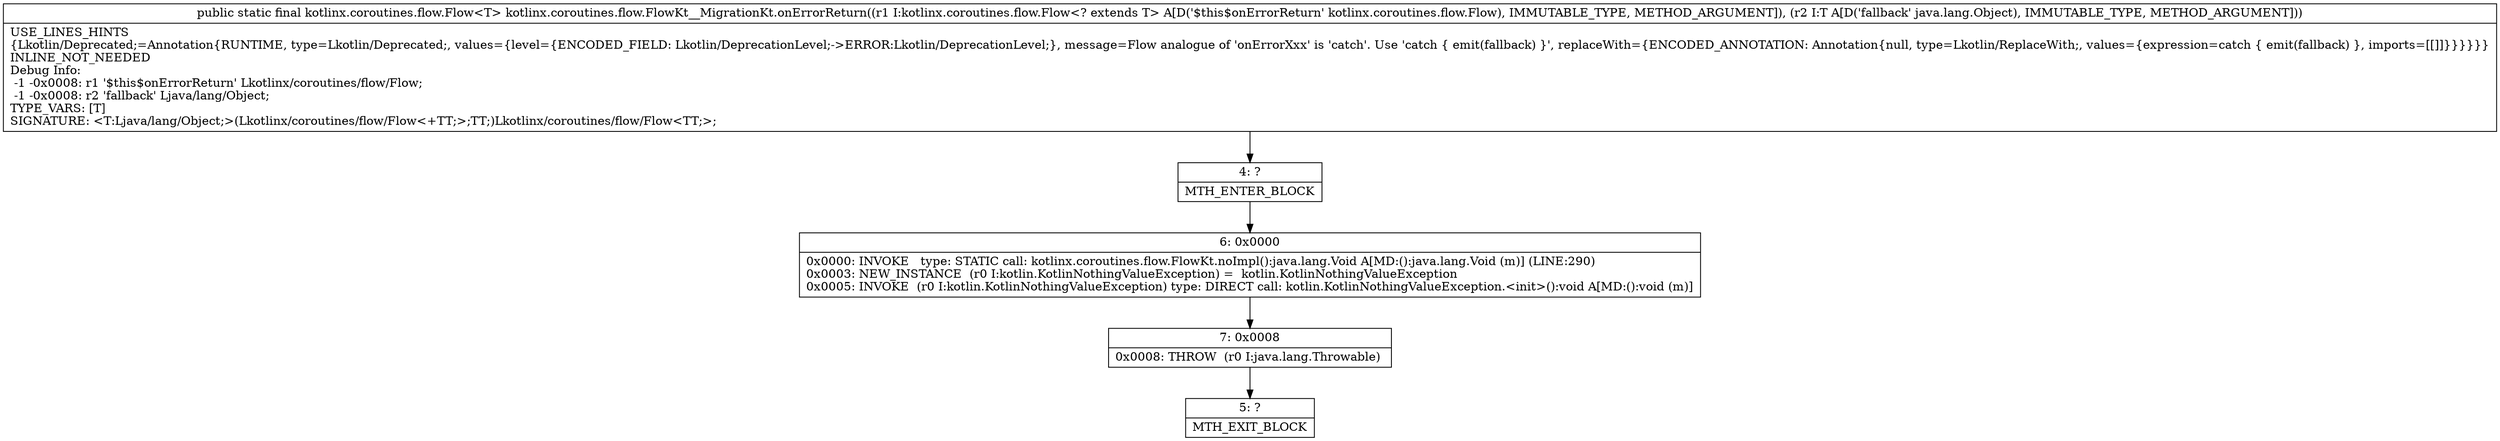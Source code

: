 digraph "CFG forkotlinx.coroutines.flow.FlowKt__MigrationKt.onErrorReturn(Lkotlinx\/coroutines\/flow\/Flow;Ljava\/lang\/Object;)Lkotlinx\/coroutines\/flow\/Flow;" {
Node_4 [shape=record,label="{4\:\ ?|MTH_ENTER_BLOCK\l}"];
Node_6 [shape=record,label="{6\:\ 0x0000|0x0000: INVOKE   type: STATIC call: kotlinx.coroutines.flow.FlowKt.noImpl():java.lang.Void A[MD:():java.lang.Void (m)] (LINE:290)\l0x0003: NEW_INSTANCE  (r0 I:kotlin.KotlinNothingValueException) =  kotlin.KotlinNothingValueException \l0x0005: INVOKE  (r0 I:kotlin.KotlinNothingValueException) type: DIRECT call: kotlin.KotlinNothingValueException.\<init\>():void A[MD:():void (m)]\l}"];
Node_7 [shape=record,label="{7\:\ 0x0008|0x0008: THROW  (r0 I:java.lang.Throwable) \l}"];
Node_5 [shape=record,label="{5\:\ ?|MTH_EXIT_BLOCK\l}"];
MethodNode[shape=record,label="{public static final kotlinx.coroutines.flow.Flow\<T\> kotlinx.coroutines.flow.FlowKt__MigrationKt.onErrorReturn((r1 I:kotlinx.coroutines.flow.Flow\<? extends T\> A[D('$this$onErrorReturn' kotlinx.coroutines.flow.Flow), IMMUTABLE_TYPE, METHOD_ARGUMENT]), (r2 I:T A[D('fallback' java.lang.Object), IMMUTABLE_TYPE, METHOD_ARGUMENT]))  | USE_LINES_HINTS\l\{Lkotlin\/Deprecated;=Annotation\{RUNTIME, type=Lkotlin\/Deprecated;, values=\{level=\{ENCODED_FIELD: Lkotlin\/DeprecationLevel;\-\>ERROR:Lkotlin\/DeprecationLevel;\}, message=Flow analogue of 'onErrorXxx' is 'catch'. Use 'catch \{ emit(fallback) \}', replaceWith=\{ENCODED_ANNOTATION: Annotation\{null, type=Lkotlin\/ReplaceWith;, values=\{expression=catch \{ emit(fallback) \}, imports=[[]]\}\}\}\}\}\}\lINLINE_NOT_NEEDED\lDebug Info:\l  \-1 \-0x0008: r1 '$this$onErrorReturn' Lkotlinx\/coroutines\/flow\/Flow;\l  \-1 \-0x0008: r2 'fallback' Ljava\/lang\/Object;\lTYPE_VARS: [T]\lSIGNATURE: \<T:Ljava\/lang\/Object;\>(Lkotlinx\/coroutines\/flow\/Flow\<+TT;\>;TT;)Lkotlinx\/coroutines\/flow\/Flow\<TT;\>;\l}"];
MethodNode -> Node_4;Node_4 -> Node_6;
Node_6 -> Node_7;
Node_7 -> Node_5;
}

